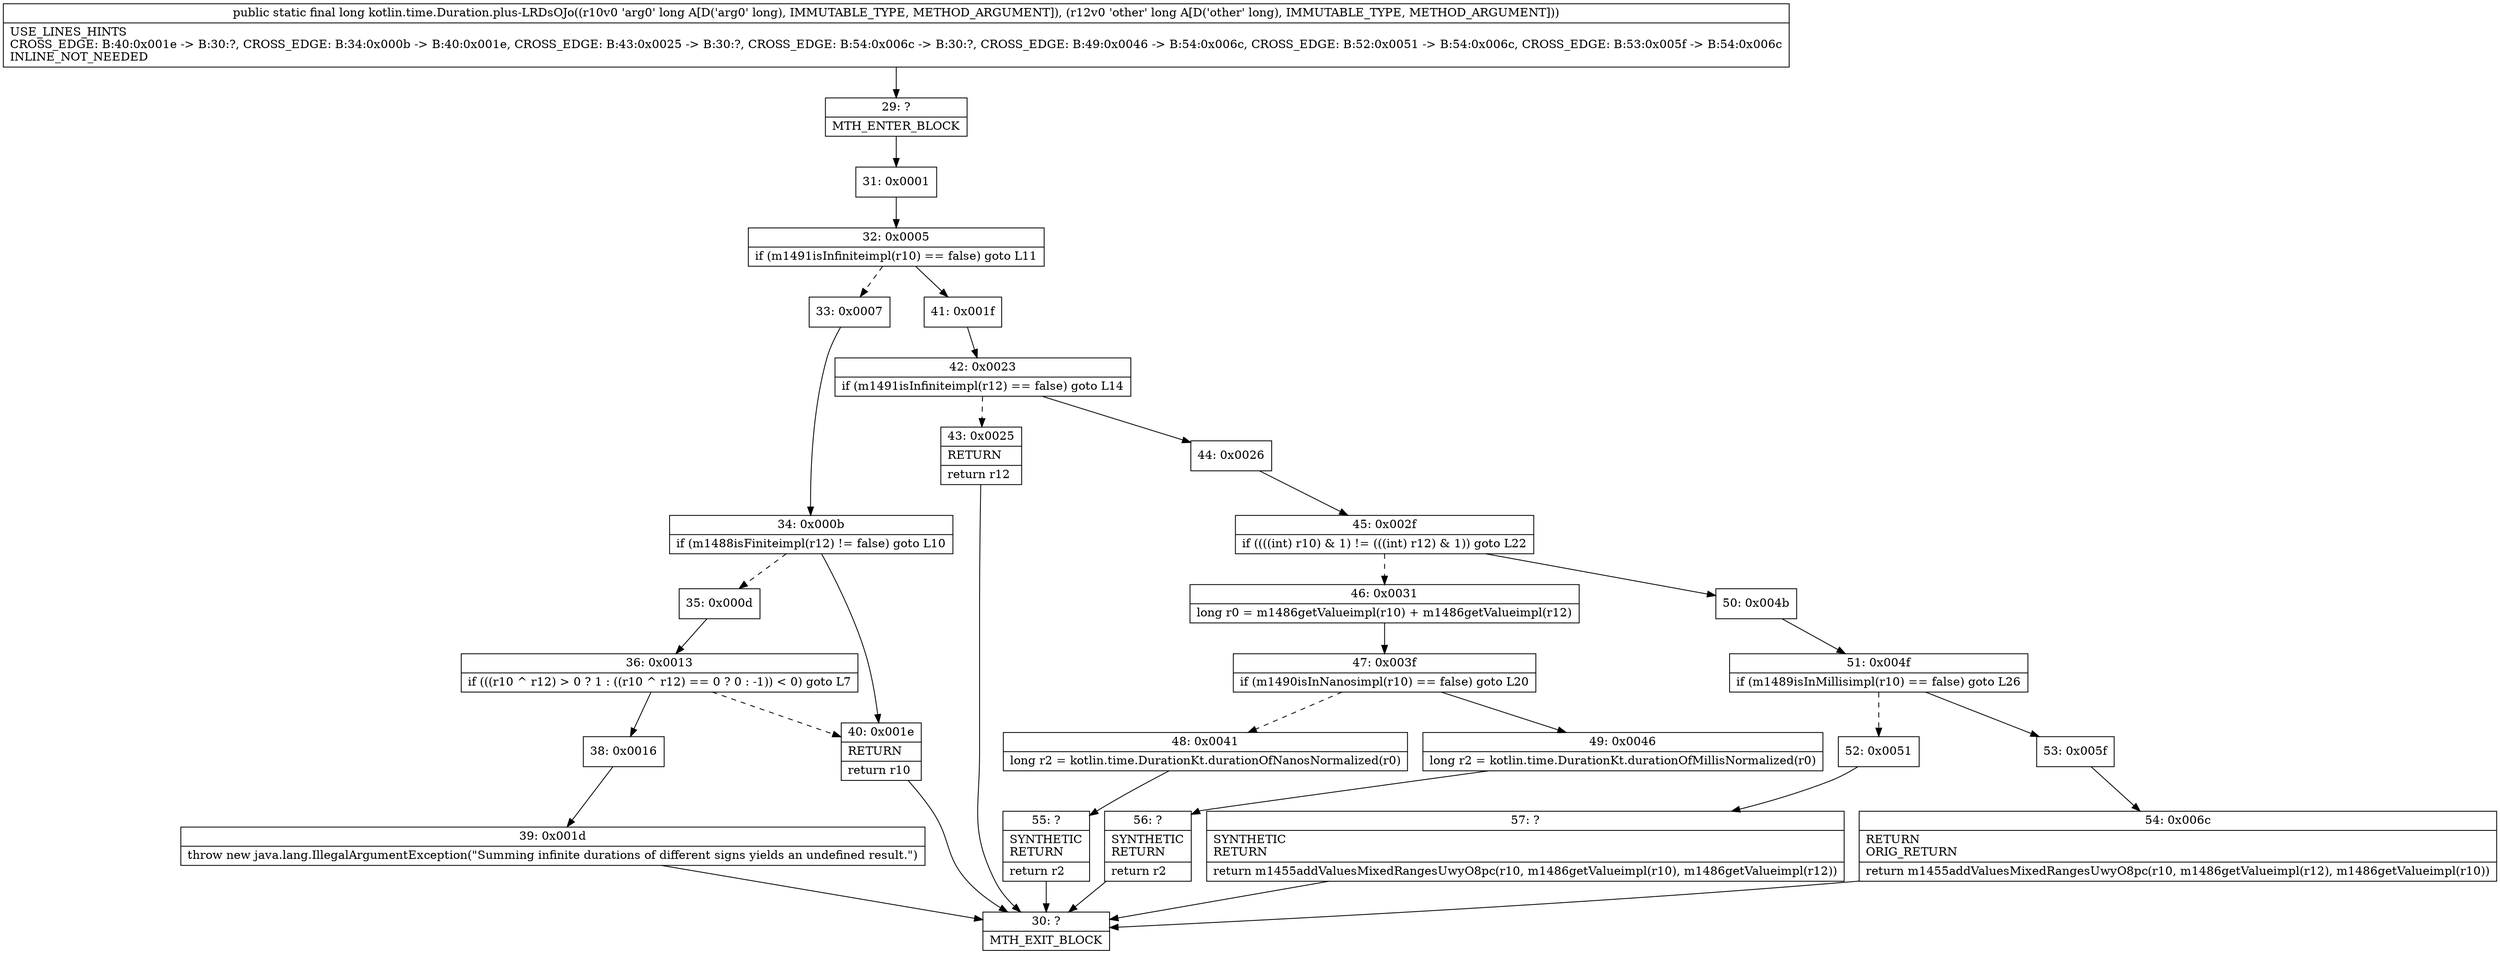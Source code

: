 digraph "CFG forkotlin.time.Duration.plus\-LRDsOJo(JJ)J" {
Node_29 [shape=record,label="{29\:\ ?|MTH_ENTER_BLOCK\l}"];
Node_31 [shape=record,label="{31\:\ 0x0001}"];
Node_32 [shape=record,label="{32\:\ 0x0005|if (m1491isInfiniteimpl(r10) == false) goto L11\l}"];
Node_33 [shape=record,label="{33\:\ 0x0007}"];
Node_34 [shape=record,label="{34\:\ 0x000b|if (m1488isFiniteimpl(r12) != false) goto L10\l}"];
Node_35 [shape=record,label="{35\:\ 0x000d}"];
Node_36 [shape=record,label="{36\:\ 0x0013|if (((r10 ^ r12) \> 0 ? 1 : ((r10 ^ r12) == 0 ? 0 : \-1)) \< 0) goto L7\l}"];
Node_38 [shape=record,label="{38\:\ 0x0016}"];
Node_39 [shape=record,label="{39\:\ 0x001d|throw new java.lang.IllegalArgumentException(\"Summing infinite durations of different signs yields an undefined result.\")\l}"];
Node_30 [shape=record,label="{30\:\ ?|MTH_EXIT_BLOCK\l}"];
Node_40 [shape=record,label="{40\:\ 0x001e|RETURN\l|return r10\l}"];
Node_41 [shape=record,label="{41\:\ 0x001f}"];
Node_42 [shape=record,label="{42\:\ 0x0023|if (m1491isInfiniteimpl(r12) == false) goto L14\l}"];
Node_43 [shape=record,label="{43\:\ 0x0025|RETURN\l|return r12\l}"];
Node_44 [shape=record,label="{44\:\ 0x0026}"];
Node_45 [shape=record,label="{45\:\ 0x002f|if ((((int) r10) & 1) != (((int) r12) & 1)) goto L22\l}"];
Node_46 [shape=record,label="{46\:\ 0x0031|long r0 = m1486getValueimpl(r10) + m1486getValueimpl(r12)\l}"];
Node_47 [shape=record,label="{47\:\ 0x003f|if (m1490isInNanosimpl(r10) == false) goto L20\l}"];
Node_48 [shape=record,label="{48\:\ 0x0041|long r2 = kotlin.time.DurationKt.durationOfNanosNormalized(r0)\l}"];
Node_55 [shape=record,label="{55\:\ ?|SYNTHETIC\lRETURN\l|return r2\l}"];
Node_49 [shape=record,label="{49\:\ 0x0046|long r2 = kotlin.time.DurationKt.durationOfMillisNormalized(r0)\l}"];
Node_56 [shape=record,label="{56\:\ ?|SYNTHETIC\lRETURN\l|return r2\l}"];
Node_50 [shape=record,label="{50\:\ 0x004b}"];
Node_51 [shape=record,label="{51\:\ 0x004f|if (m1489isInMillisimpl(r10) == false) goto L26\l}"];
Node_52 [shape=record,label="{52\:\ 0x0051}"];
Node_57 [shape=record,label="{57\:\ ?|SYNTHETIC\lRETURN\l|return m1455addValuesMixedRangesUwyO8pc(r10, m1486getValueimpl(r10), m1486getValueimpl(r12))\l}"];
Node_53 [shape=record,label="{53\:\ 0x005f}"];
Node_54 [shape=record,label="{54\:\ 0x006c|RETURN\lORIG_RETURN\l|return m1455addValuesMixedRangesUwyO8pc(r10, m1486getValueimpl(r12), m1486getValueimpl(r10))\l}"];
MethodNode[shape=record,label="{public static final long kotlin.time.Duration.plus\-LRDsOJo((r10v0 'arg0' long A[D('arg0' long), IMMUTABLE_TYPE, METHOD_ARGUMENT]), (r12v0 'other' long A[D('other' long), IMMUTABLE_TYPE, METHOD_ARGUMENT]))  | USE_LINES_HINTS\lCROSS_EDGE: B:40:0x001e \-\> B:30:?, CROSS_EDGE: B:34:0x000b \-\> B:40:0x001e, CROSS_EDGE: B:43:0x0025 \-\> B:30:?, CROSS_EDGE: B:54:0x006c \-\> B:30:?, CROSS_EDGE: B:49:0x0046 \-\> B:54:0x006c, CROSS_EDGE: B:52:0x0051 \-\> B:54:0x006c, CROSS_EDGE: B:53:0x005f \-\> B:54:0x006c\lINLINE_NOT_NEEDED\l}"];
MethodNode -> Node_29;Node_29 -> Node_31;
Node_31 -> Node_32;
Node_32 -> Node_33[style=dashed];
Node_32 -> Node_41;
Node_33 -> Node_34;
Node_34 -> Node_35[style=dashed];
Node_34 -> Node_40;
Node_35 -> Node_36;
Node_36 -> Node_38;
Node_36 -> Node_40[style=dashed];
Node_38 -> Node_39;
Node_39 -> Node_30;
Node_40 -> Node_30;
Node_41 -> Node_42;
Node_42 -> Node_43[style=dashed];
Node_42 -> Node_44;
Node_43 -> Node_30;
Node_44 -> Node_45;
Node_45 -> Node_46[style=dashed];
Node_45 -> Node_50;
Node_46 -> Node_47;
Node_47 -> Node_48[style=dashed];
Node_47 -> Node_49;
Node_48 -> Node_55;
Node_55 -> Node_30;
Node_49 -> Node_56;
Node_56 -> Node_30;
Node_50 -> Node_51;
Node_51 -> Node_52[style=dashed];
Node_51 -> Node_53;
Node_52 -> Node_57;
Node_57 -> Node_30;
Node_53 -> Node_54;
Node_54 -> Node_30;
}

